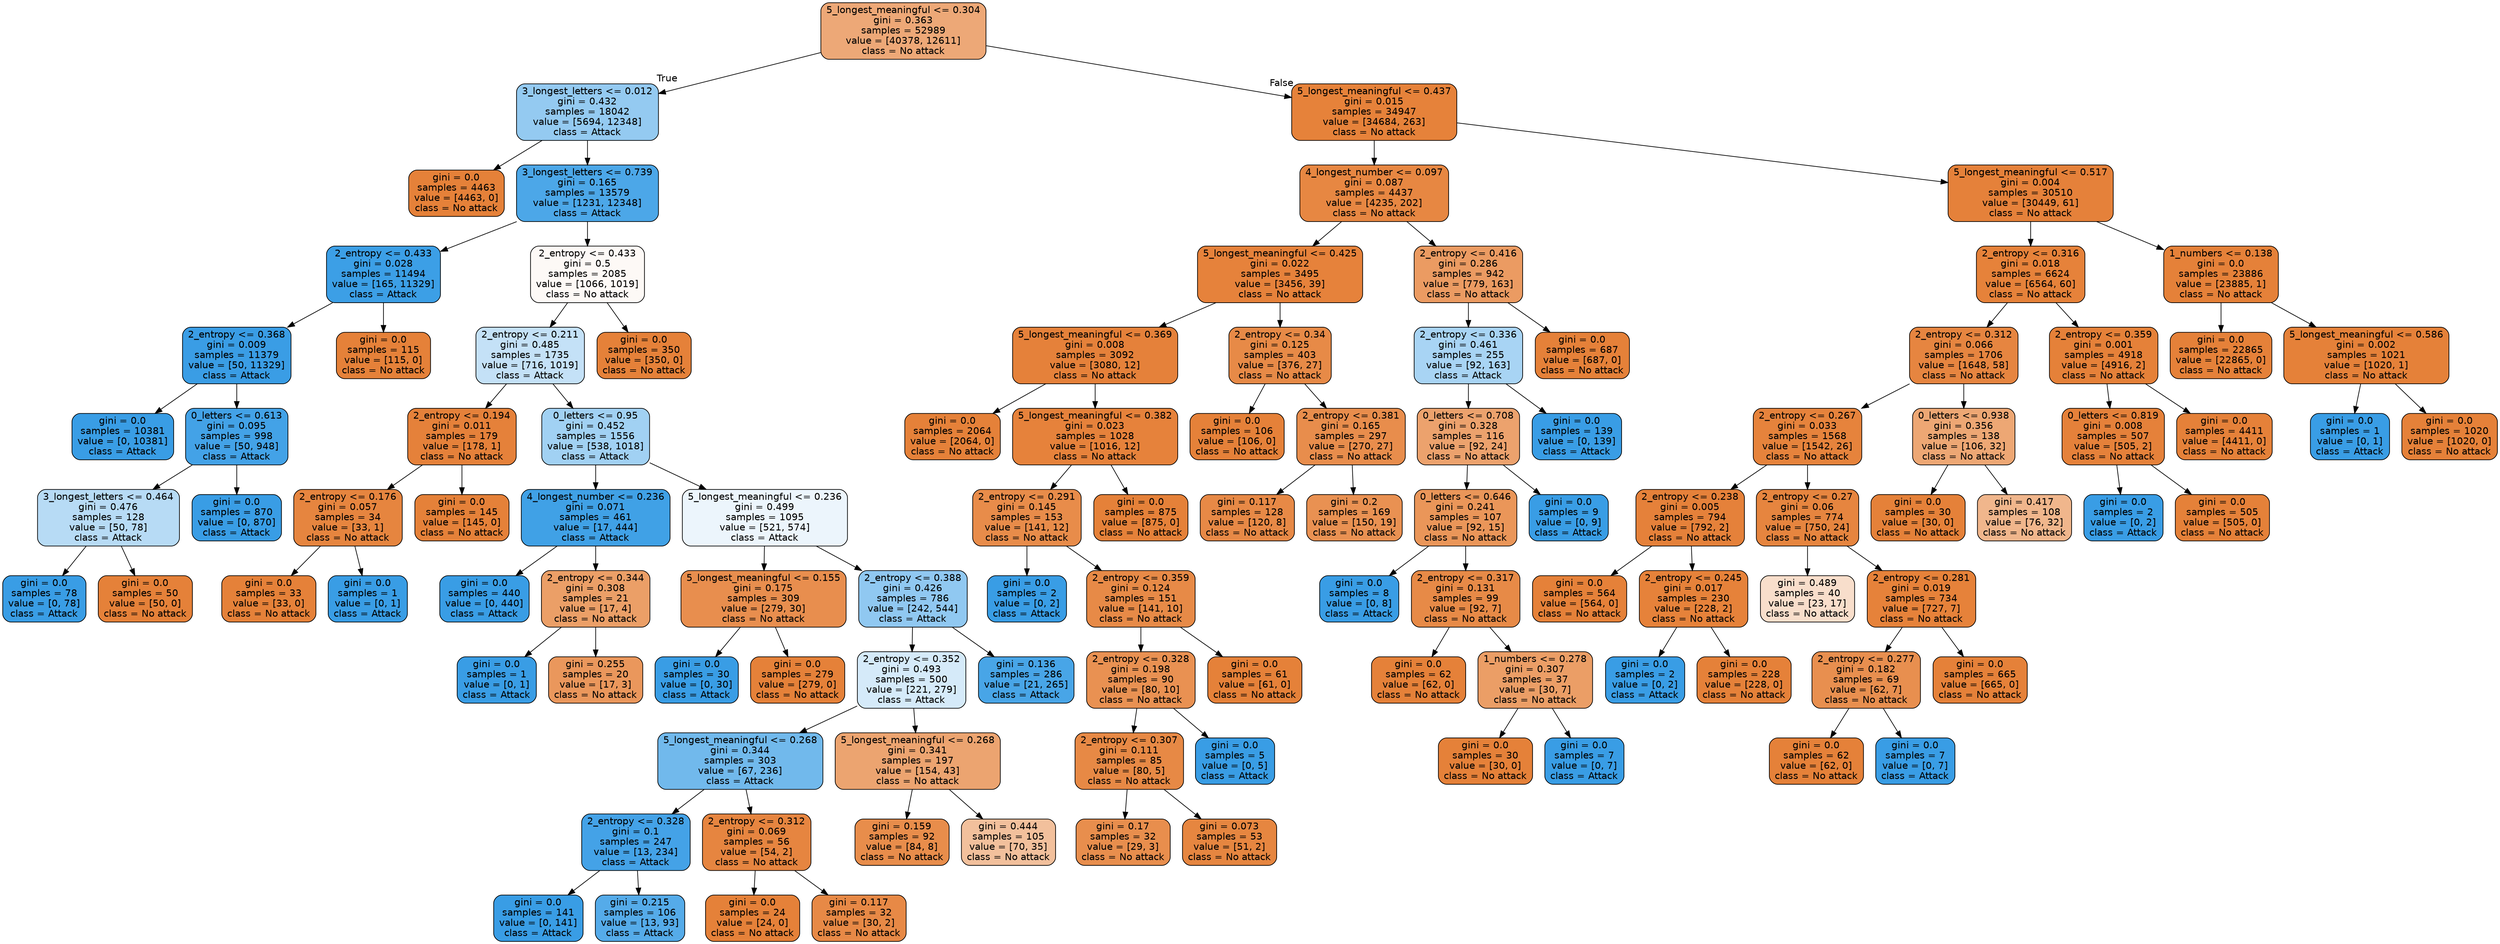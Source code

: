 digraph Tree {
node [shape=box, style="filled, rounded", color="black", fontname=helvetica] ;
edge [fontname=helvetica] ;
0 [label="5_longest_meaningful <= 0.304\ngini = 0.363\nsamples = 52989\nvalue = [40378, 12611]\nclass = No attack", fillcolor="#e58139af"] ;
1 [label="3_longest_letters <= 0.012\ngini = 0.432\nsamples = 18042\nvalue = [5694, 12348]\nclass = Attack", fillcolor="#399de589"] ;
0 -> 1 [labeldistance=2.5, labelangle=45, headlabel="True"] ;
2 [label="gini = 0.0\nsamples = 4463\nvalue = [4463, 0]\nclass = No attack", fillcolor="#e58139ff"] ;
1 -> 2 ;
3 [label="3_longest_letters <= 0.739\ngini = 0.165\nsamples = 13579\nvalue = [1231, 12348]\nclass = Attack", fillcolor="#399de5e6"] ;
1 -> 3 ;
4 [label="2_entropy <= 0.433\ngini = 0.028\nsamples = 11494\nvalue = [165, 11329]\nclass = Attack", fillcolor="#399de5fb"] ;
3 -> 4 ;
5 [label="2_entropy <= 0.368\ngini = 0.009\nsamples = 11379\nvalue = [50, 11329]\nclass = Attack", fillcolor="#399de5fe"] ;
4 -> 5 ;
6 [label="gini = 0.0\nsamples = 10381\nvalue = [0, 10381]\nclass = Attack", fillcolor="#399de5ff"] ;
5 -> 6 ;
7 [label="0_letters <= 0.613\ngini = 0.095\nsamples = 998\nvalue = [50, 948]\nclass = Attack", fillcolor="#399de5f2"] ;
5 -> 7 ;
8 [label="3_longest_letters <= 0.464\ngini = 0.476\nsamples = 128\nvalue = [50, 78]\nclass = Attack", fillcolor="#399de55c"] ;
7 -> 8 ;
9 [label="gini = 0.0\nsamples = 78\nvalue = [0, 78]\nclass = Attack", fillcolor="#399de5ff"] ;
8 -> 9 ;
10 [label="gini = 0.0\nsamples = 50\nvalue = [50, 0]\nclass = No attack", fillcolor="#e58139ff"] ;
8 -> 10 ;
11 [label="gini = 0.0\nsamples = 870\nvalue = [0, 870]\nclass = Attack", fillcolor="#399de5ff"] ;
7 -> 11 ;
12 [label="gini = 0.0\nsamples = 115\nvalue = [115, 0]\nclass = No attack", fillcolor="#e58139ff"] ;
4 -> 12 ;
13 [label="2_entropy <= 0.433\ngini = 0.5\nsamples = 2085\nvalue = [1066, 1019]\nclass = No attack", fillcolor="#e581390b"] ;
3 -> 13 ;
14 [label="2_entropy <= 0.211\ngini = 0.485\nsamples = 1735\nvalue = [716, 1019]\nclass = Attack", fillcolor="#399de54c"] ;
13 -> 14 ;
15 [label="2_entropy <= 0.194\ngini = 0.011\nsamples = 179\nvalue = [178, 1]\nclass = No attack", fillcolor="#e58139fe"] ;
14 -> 15 ;
16 [label="2_entropy <= 0.176\ngini = 0.057\nsamples = 34\nvalue = [33, 1]\nclass = No attack", fillcolor="#e58139f7"] ;
15 -> 16 ;
17 [label="gini = 0.0\nsamples = 33\nvalue = [33, 0]\nclass = No attack", fillcolor="#e58139ff"] ;
16 -> 17 ;
18 [label="gini = 0.0\nsamples = 1\nvalue = [0, 1]\nclass = Attack", fillcolor="#399de5ff"] ;
16 -> 18 ;
19 [label="gini = 0.0\nsamples = 145\nvalue = [145, 0]\nclass = No attack", fillcolor="#e58139ff"] ;
15 -> 19 ;
20 [label="0_letters <= 0.95\ngini = 0.452\nsamples = 1556\nvalue = [538, 1018]\nclass = Attack", fillcolor="#399de578"] ;
14 -> 20 ;
21 [label="4_longest_number <= 0.236\ngini = 0.071\nsamples = 461\nvalue = [17, 444]\nclass = Attack", fillcolor="#399de5f5"] ;
20 -> 21 ;
22 [label="gini = 0.0\nsamples = 440\nvalue = [0, 440]\nclass = Attack", fillcolor="#399de5ff"] ;
21 -> 22 ;
23 [label="2_entropy <= 0.344\ngini = 0.308\nsamples = 21\nvalue = [17, 4]\nclass = No attack", fillcolor="#e58139c3"] ;
21 -> 23 ;
24 [label="gini = 0.0\nsamples = 1\nvalue = [0, 1]\nclass = Attack", fillcolor="#399de5ff"] ;
23 -> 24 ;
25 [label="gini = 0.255\nsamples = 20\nvalue = [17, 3]\nclass = No attack", fillcolor="#e58139d2"] ;
23 -> 25 ;
26 [label="5_longest_meaningful <= 0.236\ngini = 0.499\nsamples = 1095\nvalue = [521, 574]\nclass = Attack", fillcolor="#399de518"] ;
20 -> 26 ;
27 [label="5_longest_meaningful <= 0.155\ngini = 0.175\nsamples = 309\nvalue = [279, 30]\nclass = No attack", fillcolor="#e58139e4"] ;
26 -> 27 ;
28 [label="gini = 0.0\nsamples = 30\nvalue = [0, 30]\nclass = Attack", fillcolor="#399de5ff"] ;
27 -> 28 ;
29 [label="gini = 0.0\nsamples = 279\nvalue = [279, 0]\nclass = No attack", fillcolor="#e58139ff"] ;
27 -> 29 ;
30 [label="2_entropy <= 0.388\ngini = 0.426\nsamples = 786\nvalue = [242, 544]\nclass = Attack", fillcolor="#399de58e"] ;
26 -> 30 ;
31 [label="2_entropy <= 0.352\ngini = 0.493\nsamples = 500\nvalue = [221, 279]\nclass = Attack", fillcolor="#399de535"] ;
30 -> 31 ;
32 [label="5_longest_meaningful <= 0.268\ngini = 0.344\nsamples = 303\nvalue = [67, 236]\nclass = Attack", fillcolor="#399de5b7"] ;
31 -> 32 ;
33 [label="2_entropy <= 0.328\ngini = 0.1\nsamples = 247\nvalue = [13, 234]\nclass = Attack", fillcolor="#399de5f1"] ;
32 -> 33 ;
34 [label="gini = 0.0\nsamples = 141\nvalue = [0, 141]\nclass = Attack", fillcolor="#399de5ff"] ;
33 -> 34 ;
35 [label="gini = 0.215\nsamples = 106\nvalue = [13, 93]\nclass = Attack", fillcolor="#399de5db"] ;
33 -> 35 ;
36 [label="2_entropy <= 0.312\ngini = 0.069\nsamples = 56\nvalue = [54, 2]\nclass = No attack", fillcolor="#e58139f6"] ;
32 -> 36 ;
37 [label="gini = 0.0\nsamples = 24\nvalue = [24, 0]\nclass = No attack", fillcolor="#e58139ff"] ;
36 -> 37 ;
38 [label="gini = 0.117\nsamples = 32\nvalue = [30, 2]\nclass = No attack", fillcolor="#e58139ee"] ;
36 -> 38 ;
39 [label="5_longest_meaningful <= 0.268\ngini = 0.341\nsamples = 197\nvalue = [154, 43]\nclass = No attack", fillcolor="#e58139b8"] ;
31 -> 39 ;
40 [label="gini = 0.159\nsamples = 92\nvalue = [84, 8]\nclass = No attack", fillcolor="#e58139e7"] ;
39 -> 40 ;
41 [label="gini = 0.444\nsamples = 105\nvalue = [70, 35]\nclass = No attack", fillcolor="#e581397f"] ;
39 -> 41 ;
42 [label="gini = 0.136\nsamples = 286\nvalue = [21, 265]\nclass = Attack", fillcolor="#399de5eb"] ;
30 -> 42 ;
43 [label="gini = 0.0\nsamples = 350\nvalue = [350, 0]\nclass = No attack", fillcolor="#e58139ff"] ;
13 -> 43 ;
44 [label="5_longest_meaningful <= 0.437\ngini = 0.015\nsamples = 34947\nvalue = [34684, 263]\nclass = No attack", fillcolor="#e58139fd"] ;
0 -> 44 [labeldistance=2.5, labelangle=-45, headlabel="False"] ;
45 [label="4_longest_number <= 0.097\ngini = 0.087\nsamples = 4437\nvalue = [4235, 202]\nclass = No attack", fillcolor="#e58139f3"] ;
44 -> 45 ;
46 [label="5_longest_meaningful <= 0.425\ngini = 0.022\nsamples = 3495\nvalue = [3456, 39]\nclass = No attack", fillcolor="#e58139fc"] ;
45 -> 46 ;
47 [label="5_longest_meaningful <= 0.369\ngini = 0.008\nsamples = 3092\nvalue = [3080, 12]\nclass = No attack", fillcolor="#e58139fe"] ;
46 -> 47 ;
48 [label="gini = 0.0\nsamples = 2064\nvalue = [2064, 0]\nclass = No attack", fillcolor="#e58139ff"] ;
47 -> 48 ;
49 [label="5_longest_meaningful <= 0.382\ngini = 0.023\nsamples = 1028\nvalue = [1016, 12]\nclass = No attack", fillcolor="#e58139fc"] ;
47 -> 49 ;
50 [label="2_entropy <= 0.291\ngini = 0.145\nsamples = 153\nvalue = [141, 12]\nclass = No attack", fillcolor="#e58139e9"] ;
49 -> 50 ;
51 [label="gini = 0.0\nsamples = 2\nvalue = [0, 2]\nclass = Attack", fillcolor="#399de5ff"] ;
50 -> 51 ;
52 [label="2_entropy <= 0.359\ngini = 0.124\nsamples = 151\nvalue = [141, 10]\nclass = No attack", fillcolor="#e58139ed"] ;
50 -> 52 ;
53 [label="2_entropy <= 0.328\ngini = 0.198\nsamples = 90\nvalue = [80, 10]\nclass = No attack", fillcolor="#e58139df"] ;
52 -> 53 ;
54 [label="2_entropy <= 0.307\ngini = 0.111\nsamples = 85\nvalue = [80, 5]\nclass = No attack", fillcolor="#e58139ef"] ;
53 -> 54 ;
55 [label="gini = 0.17\nsamples = 32\nvalue = [29, 3]\nclass = No attack", fillcolor="#e58139e5"] ;
54 -> 55 ;
56 [label="gini = 0.073\nsamples = 53\nvalue = [51, 2]\nclass = No attack", fillcolor="#e58139f5"] ;
54 -> 56 ;
57 [label="gini = 0.0\nsamples = 5\nvalue = [0, 5]\nclass = Attack", fillcolor="#399de5ff"] ;
53 -> 57 ;
58 [label="gini = 0.0\nsamples = 61\nvalue = [61, 0]\nclass = No attack", fillcolor="#e58139ff"] ;
52 -> 58 ;
59 [label="gini = 0.0\nsamples = 875\nvalue = [875, 0]\nclass = No attack", fillcolor="#e58139ff"] ;
49 -> 59 ;
60 [label="2_entropy <= 0.34\ngini = 0.125\nsamples = 403\nvalue = [376, 27]\nclass = No attack", fillcolor="#e58139ed"] ;
46 -> 60 ;
61 [label="gini = 0.0\nsamples = 106\nvalue = [106, 0]\nclass = No attack", fillcolor="#e58139ff"] ;
60 -> 61 ;
62 [label="2_entropy <= 0.381\ngini = 0.165\nsamples = 297\nvalue = [270, 27]\nclass = No attack", fillcolor="#e58139e6"] ;
60 -> 62 ;
63 [label="gini = 0.117\nsamples = 128\nvalue = [120, 8]\nclass = No attack", fillcolor="#e58139ee"] ;
62 -> 63 ;
64 [label="gini = 0.2\nsamples = 169\nvalue = [150, 19]\nclass = No attack", fillcolor="#e58139df"] ;
62 -> 64 ;
65 [label="2_entropy <= 0.416\ngini = 0.286\nsamples = 942\nvalue = [779, 163]\nclass = No attack", fillcolor="#e58139ca"] ;
45 -> 65 ;
66 [label="2_entropy <= 0.336\ngini = 0.461\nsamples = 255\nvalue = [92, 163]\nclass = Attack", fillcolor="#399de56f"] ;
65 -> 66 ;
67 [label="0_letters <= 0.708\ngini = 0.328\nsamples = 116\nvalue = [92, 24]\nclass = No attack", fillcolor="#e58139bc"] ;
66 -> 67 ;
68 [label="0_letters <= 0.646\ngini = 0.241\nsamples = 107\nvalue = [92, 15]\nclass = No attack", fillcolor="#e58139d5"] ;
67 -> 68 ;
69 [label="gini = 0.0\nsamples = 8\nvalue = [0, 8]\nclass = Attack", fillcolor="#399de5ff"] ;
68 -> 69 ;
70 [label="2_entropy <= 0.317\ngini = 0.131\nsamples = 99\nvalue = [92, 7]\nclass = No attack", fillcolor="#e58139ec"] ;
68 -> 70 ;
71 [label="gini = 0.0\nsamples = 62\nvalue = [62, 0]\nclass = No attack", fillcolor="#e58139ff"] ;
70 -> 71 ;
72 [label="1_numbers <= 0.278\ngini = 0.307\nsamples = 37\nvalue = [30, 7]\nclass = No attack", fillcolor="#e58139c4"] ;
70 -> 72 ;
73 [label="gini = 0.0\nsamples = 30\nvalue = [30, 0]\nclass = No attack", fillcolor="#e58139ff"] ;
72 -> 73 ;
74 [label="gini = 0.0\nsamples = 7\nvalue = [0, 7]\nclass = Attack", fillcolor="#399de5ff"] ;
72 -> 74 ;
75 [label="gini = 0.0\nsamples = 9\nvalue = [0, 9]\nclass = Attack", fillcolor="#399de5ff"] ;
67 -> 75 ;
76 [label="gini = 0.0\nsamples = 139\nvalue = [0, 139]\nclass = Attack", fillcolor="#399de5ff"] ;
66 -> 76 ;
77 [label="gini = 0.0\nsamples = 687\nvalue = [687, 0]\nclass = No attack", fillcolor="#e58139ff"] ;
65 -> 77 ;
78 [label="5_longest_meaningful <= 0.517\ngini = 0.004\nsamples = 30510\nvalue = [30449, 61]\nclass = No attack", fillcolor="#e58139fe"] ;
44 -> 78 ;
79 [label="2_entropy <= 0.316\ngini = 0.018\nsamples = 6624\nvalue = [6564, 60]\nclass = No attack", fillcolor="#e58139fd"] ;
78 -> 79 ;
80 [label="2_entropy <= 0.312\ngini = 0.066\nsamples = 1706\nvalue = [1648, 58]\nclass = No attack", fillcolor="#e58139f6"] ;
79 -> 80 ;
81 [label="2_entropy <= 0.267\ngini = 0.033\nsamples = 1568\nvalue = [1542, 26]\nclass = No attack", fillcolor="#e58139fb"] ;
80 -> 81 ;
82 [label="2_entropy <= 0.238\ngini = 0.005\nsamples = 794\nvalue = [792, 2]\nclass = No attack", fillcolor="#e58139fe"] ;
81 -> 82 ;
83 [label="gini = 0.0\nsamples = 564\nvalue = [564, 0]\nclass = No attack", fillcolor="#e58139ff"] ;
82 -> 83 ;
84 [label="2_entropy <= 0.245\ngini = 0.017\nsamples = 230\nvalue = [228, 2]\nclass = No attack", fillcolor="#e58139fd"] ;
82 -> 84 ;
85 [label="gini = 0.0\nsamples = 2\nvalue = [0, 2]\nclass = Attack", fillcolor="#399de5ff"] ;
84 -> 85 ;
86 [label="gini = 0.0\nsamples = 228\nvalue = [228, 0]\nclass = No attack", fillcolor="#e58139ff"] ;
84 -> 86 ;
87 [label="2_entropy <= 0.27\ngini = 0.06\nsamples = 774\nvalue = [750, 24]\nclass = No attack", fillcolor="#e58139f7"] ;
81 -> 87 ;
88 [label="gini = 0.489\nsamples = 40\nvalue = [23, 17]\nclass = No attack", fillcolor="#e5813943"] ;
87 -> 88 ;
89 [label="2_entropy <= 0.281\ngini = 0.019\nsamples = 734\nvalue = [727, 7]\nclass = No attack", fillcolor="#e58139fd"] ;
87 -> 89 ;
90 [label="2_entropy <= 0.277\ngini = 0.182\nsamples = 69\nvalue = [62, 7]\nclass = No attack", fillcolor="#e58139e2"] ;
89 -> 90 ;
91 [label="gini = 0.0\nsamples = 62\nvalue = [62, 0]\nclass = No attack", fillcolor="#e58139ff"] ;
90 -> 91 ;
92 [label="gini = 0.0\nsamples = 7\nvalue = [0, 7]\nclass = Attack", fillcolor="#399de5ff"] ;
90 -> 92 ;
93 [label="gini = 0.0\nsamples = 665\nvalue = [665, 0]\nclass = No attack", fillcolor="#e58139ff"] ;
89 -> 93 ;
94 [label="0_letters <= 0.938\ngini = 0.356\nsamples = 138\nvalue = [106, 32]\nclass = No attack", fillcolor="#e58139b2"] ;
80 -> 94 ;
95 [label="gini = 0.0\nsamples = 30\nvalue = [30, 0]\nclass = No attack", fillcolor="#e58139ff"] ;
94 -> 95 ;
96 [label="gini = 0.417\nsamples = 108\nvalue = [76, 32]\nclass = No attack", fillcolor="#e5813994"] ;
94 -> 96 ;
97 [label="2_entropy <= 0.359\ngini = 0.001\nsamples = 4918\nvalue = [4916, 2]\nclass = No attack", fillcolor="#e58139ff"] ;
79 -> 97 ;
98 [label="0_letters <= 0.819\ngini = 0.008\nsamples = 507\nvalue = [505, 2]\nclass = No attack", fillcolor="#e58139fe"] ;
97 -> 98 ;
99 [label="gini = 0.0\nsamples = 2\nvalue = [0, 2]\nclass = Attack", fillcolor="#399de5ff"] ;
98 -> 99 ;
100 [label="gini = 0.0\nsamples = 505\nvalue = [505, 0]\nclass = No attack", fillcolor="#e58139ff"] ;
98 -> 100 ;
101 [label="gini = 0.0\nsamples = 4411\nvalue = [4411, 0]\nclass = No attack", fillcolor="#e58139ff"] ;
97 -> 101 ;
102 [label="1_numbers <= 0.138\ngini = 0.0\nsamples = 23886\nvalue = [23885, 1]\nclass = No attack", fillcolor="#e58139ff"] ;
78 -> 102 ;
103 [label="gini = 0.0\nsamples = 22865\nvalue = [22865, 0]\nclass = No attack", fillcolor="#e58139ff"] ;
102 -> 103 ;
104 [label="5_longest_meaningful <= 0.586\ngini = 0.002\nsamples = 1021\nvalue = [1020, 1]\nclass = No attack", fillcolor="#e58139ff"] ;
102 -> 104 ;
105 [label="gini = 0.0\nsamples = 1\nvalue = [0, 1]\nclass = Attack", fillcolor="#399de5ff"] ;
104 -> 105 ;
106 [label="gini = 0.0\nsamples = 1020\nvalue = [1020, 0]\nclass = No attack", fillcolor="#e58139ff"] ;
104 -> 106 ;
}